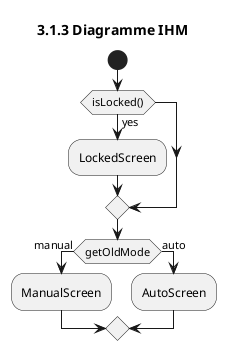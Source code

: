 @startuml
title 3.1.3 Diagramme IHM

start

if (isLocked()) then (yes)
  :LockedScreen;
endif
if (getOldMode) then (manual)
  :ManualScreen;
else (auto)
  :AutoScreen;
endif

@enduml